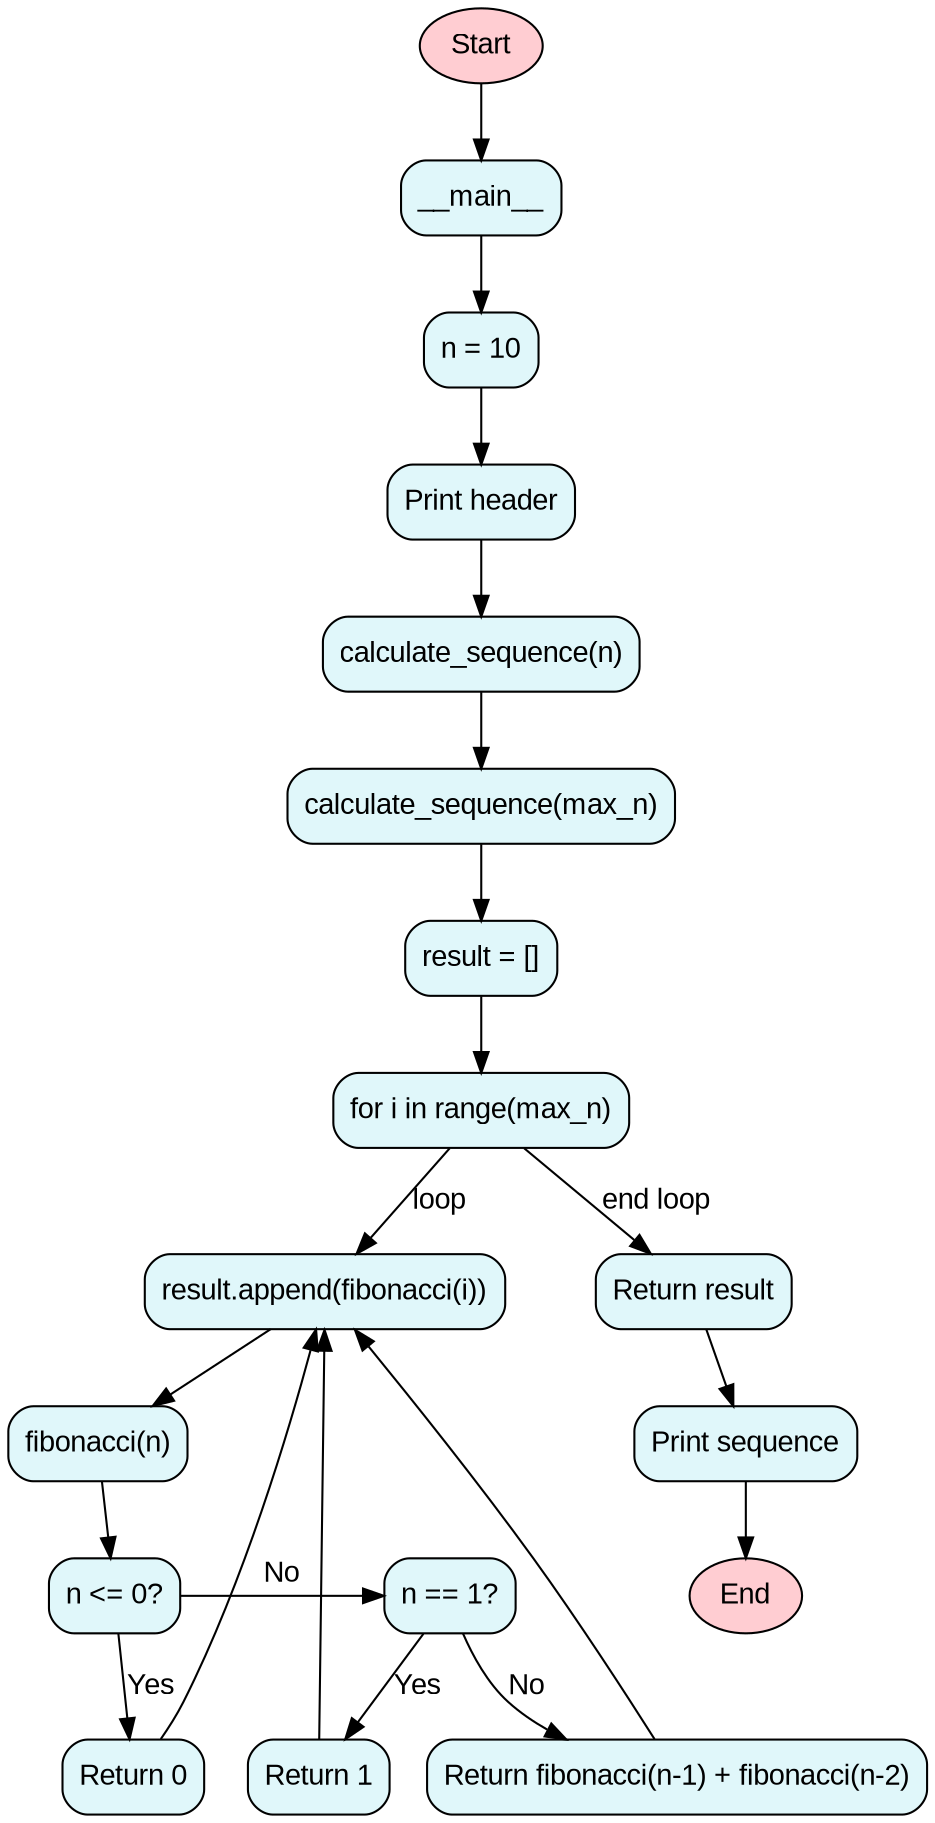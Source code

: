 digraph G {
    node [shape=box, style="rounded,filled", fillcolor="#e0f7fa", fontname="Arial"]
    edge [fontname="Arial"]

    start [label="Start", shape=ellipse, fillcolor="#ffcdd2"]
    end [label="End", shape=ellipse, fillcolor="#ffcdd2"]

    fib_start [label="fibonacci(n)"]
    fib_cond1 [label="n <= 0?"]
    fib_return0 [label="Return 0"]
    fib_cond2 [label="n == 1?"]
    fib_return1 [label="Return 1"]
    fib_recursive [label="Return fibonacci(n-1) + fibonacci(n-2)"]

    calc_start [label="calculate_sequence(max_n)"]
    calc_init [label="result = []"]
    calc_loop [label="for i in range(max_n)"]
    calc_append [label="result.append(fibonacci(i))"]
    calc_return [label="Return result"]

    main_start [label="__main__"]
    main_setn [label="n = 10"]
    main_print1 [label="Print header"]
    main_print2 [label="Print sequence"]
    main_call [label="calculate_sequence(n)"]

    start -> main_start
    main_start -> main_setn
    main_setn -> main_print1
    main_print1 -> main_call
    main_call -> calc_start
    calc_start -> calc_init
    calc_init -> calc_loop
    calc_loop -> calc_append [label="loop"]
    calc_append -> fib_start
    fib_start -> fib_cond1
    fib_cond1 -> fib_return0 [label="Yes"]
    fib_cond1 -> fib_cond2 [label="No"]
    fib_cond2 -> fib_return1 [label="Yes"]
    fib_cond2 -> fib_recursive [label="No"]
    fib_return0 -> calc_append
    fib_return1 -> calc_append
    fib_recursive -> calc_append
    calc_loop -> calc_return [label="end loop"]
    calc_return -> main_print2
    main_print2 -> end

    {rank=same; fib_cond1 fib_cond2}
    {rank=same; fib_return0 fib_return1 fib_recursive}
}